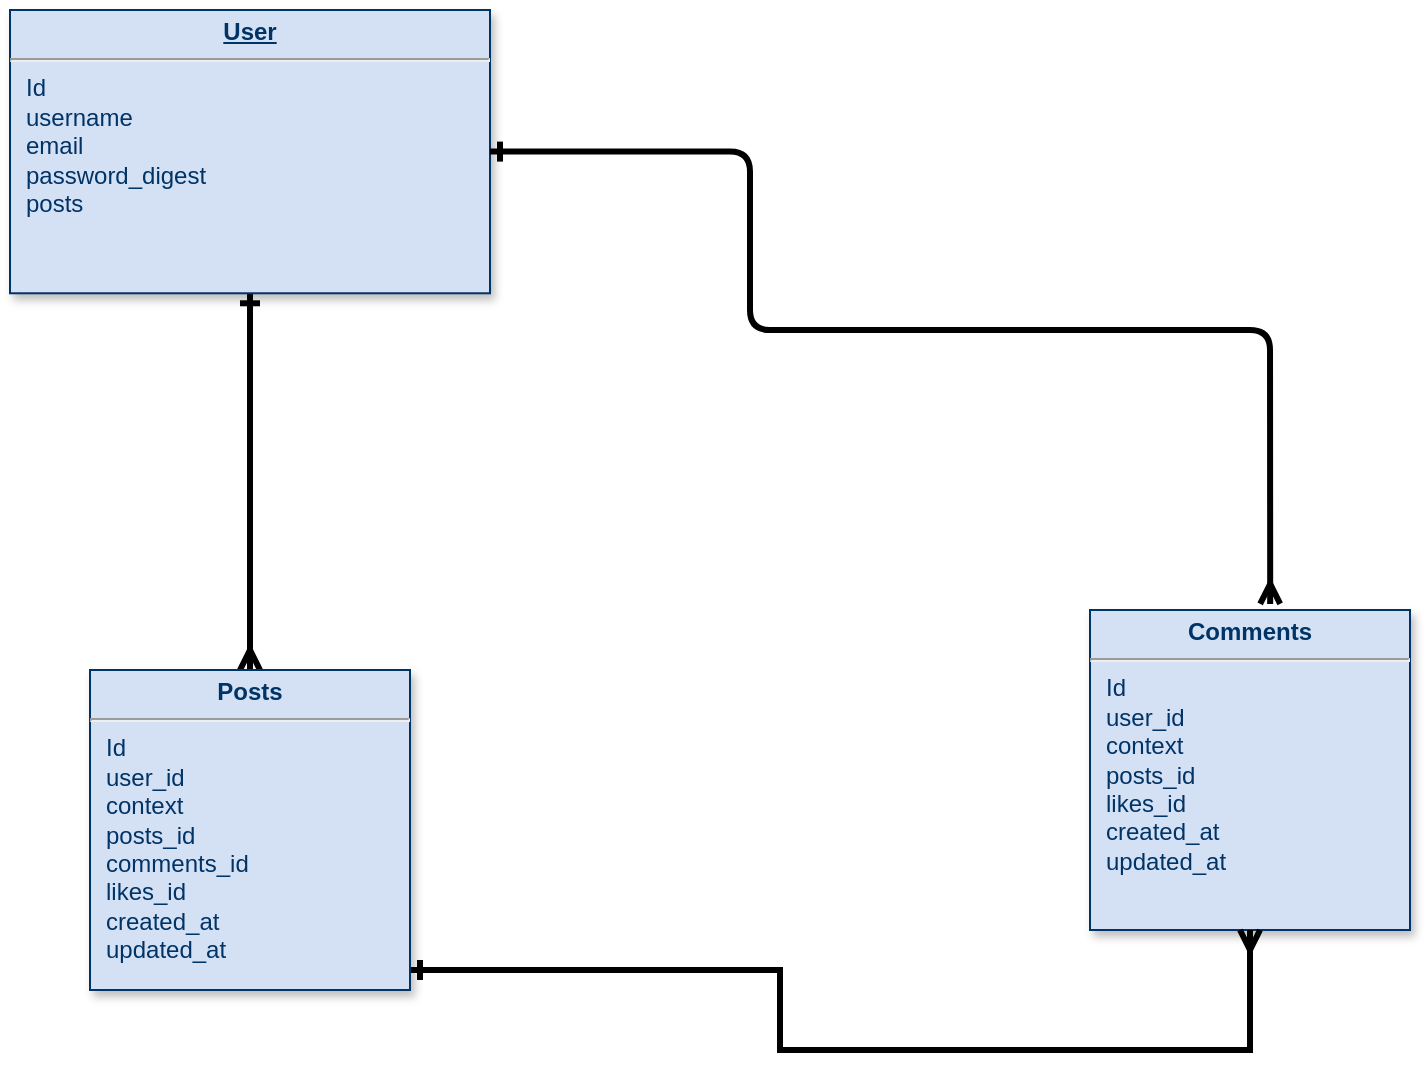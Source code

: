 <mxfile version="13.8.0" type="github">
  <diagram name="Page-1" id="efa7a0a1-bf9b-a30e-e6df-94a7791c09e9">
    <mxGraphModel dx="1491" dy="1677" grid="1" gridSize="10" guides="1" tooltips="1" connect="1" arrows="1" fold="1" page="1" pageScale="1" pageWidth="826" pageHeight="1169" background="#ffffff" math="0" shadow="0">
      <root>
        <mxCell id="0" />
        <mxCell id="1" parent="0" />
        <mxCell id="5MHF5q6WEzzrNffTlIEm-114" value="" style="edgeStyle=orthogonalEdgeStyle;rounded=0;orthogonalLoop=1;jettySize=auto;html=1;startArrow=ERone;startFill=0;endArrow=ERmany;endFill=0;strokeWidth=3;" edge="1" parent="1" source="19" target="25">
          <mxGeometry relative="1" as="geometry" />
        </mxCell>
        <mxCell id="19" value="&lt;p style=&quot;margin: 0px ; margin-top: 4px ; text-align: center ; text-decoration: underline&quot;&gt;&lt;b&gt;User&lt;/b&gt;&lt;/p&gt;&lt;hr&gt;&lt;p style=&quot;margin: 0px 0px 0px 8px&quot;&gt;Id&lt;/p&gt;&lt;p style=&quot;margin: 0px 0px 0px 8px&quot;&gt;username&lt;/p&gt;&lt;p style=&quot;margin: 0px 0px 0px 8px&quot;&gt;email&lt;/p&gt;&lt;p style=&quot;margin: 0px 0px 0px 8px&quot;&gt;password_digest&lt;/p&gt;&lt;p style=&quot;margin: 0px 0px 0px 8px&quot;&gt;posts&lt;/p&gt;" style="verticalAlign=top;align=left;overflow=fill;fontSize=12;fontFamily=Helvetica;html=1;strokeColor=#003366;shadow=1;fillColor=#D4E1F5;fontColor=#003366" parent="1" vertex="1">
          <mxGeometry x="-20" y="-130" width="240" height="141.64" as="geometry" />
        </mxCell>
        <mxCell id="21" value="&lt;p style=&quot;margin: 4px 0px 0px ; text-align: center&quot;&gt;&lt;strong&gt;Comments&lt;/strong&gt;&lt;/p&gt;&lt;hr&gt;&lt;p style=&quot;margin: 0px 0px 0px 8px&quot;&gt;Id&lt;/p&gt;&lt;p style=&quot;margin: 0px 0px 0px 8px&quot;&gt;user_id&lt;/p&gt;&lt;p style=&quot;margin: 0px 0px 0px 8px&quot;&gt;context&lt;/p&gt;&lt;p style=&quot;margin: 0px 0px 0px 8px&quot;&gt;posts_id&lt;/p&gt;&lt;p style=&quot;margin: 0px 0px 0px 8px&quot;&gt;likes_id&lt;/p&gt;&lt;p style=&quot;margin: 0px 0px 0px 8px&quot;&gt;created_at&lt;/p&gt;&lt;p style=&quot;margin: 0px 0px 0px 8px&quot;&gt;updated_at&lt;/p&gt;&lt;p style=&quot;margin: 0px 0px 0px 8px&quot;&gt;&lt;br&gt;&lt;/p&gt;&lt;p style=&quot;margin: 0px ; margin-top: 4px ; text-align: center ; text-decoration: underline&quot;&gt;&lt;b&gt;&lt;br&gt;&lt;/b&gt;&lt;/p&gt;" style="verticalAlign=top;align=left;overflow=fill;fontSize=12;fontFamily=Helvetica;html=1;strokeColor=#003366;shadow=1;fillColor=#D4E1F5;fontColor=#003366" parent="1" vertex="1">
          <mxGeometry x="520" y="170.0" width="160" height="160" as="geometry" />
        </mxCell>
        <mxCell id="5MHF5q6WEzzrNffTlIEm-116" value="" style="orthogonalLoop=1;jettySize=auto;html=1;endArrow=ERmany;endFill=0;startArrow=ERone;startFill=0;rounded=0;strokeWidth=3;edgeStyle=orthogonalEdgeStyle;" edge="1" parent="1" source="25" target="21">
          <mxGeometry relative="1" as="geometry">
            <Array as="points">
              <mxPoint x="365" y="350" />
              <mxPoint x="365" y="390" />
            </Array>
          </mxGeometry>
        </mxCell>
        <mxCell id="25" value="&lt;p style=&quot;margin: 4px 0px 0px ; text-align: center&quot;&gt;&lt;strong&gt;Posts&lt;/strong&gt;&lt;/p&gt;&lt;hr&gt;&lt;p style=&quot;margin: 0px 0px 0px 8px&quot;&gt;Id&lt;/p&gt;&lt;p style=&quot;margin: 0px 0px 0px 8px&quot;&gt;user_id&lt;/p&gt;&lt;p style=&quot;margin: 0px 0px 0px 8px&quot;&gt;context&lt;/p&gt;&lt;p style=&quot;margin: 0px 0px 0px 8px&quot;&gt;posts_id&lt;/p&gt;&lt;p style=&quot;margin: 0px 0px 0px 8px&quot;&gt;comments_id&lt;/p&gt;&lt;p style=&quot;margin: 0px 0px 0px 8px&quot;&gt;likes_id&lt;/p&gt;&lt;p style=&quot;margin: 0px 0px 0px 8px&quot;&gt;created_at&lt;/p&gt;&lt;p style=&quot;margin: 0px 0px 0px 8px&quot;&gt;updated_at&lt;/p&gt;&lt;p style=&quot;margin: 0px 0px 0px 8px&quot;&gt;&lt;br&gt;&lt;/p&gt;" style="verticalAlign=top;align=left;overflow=fill;fontSize=12;fontFamily=Helvetica;html=1;strokeColor=#003366;shadow=1;fillColor=#D4E1F5;fontColor=#003366" parent="1" vertex="1">
          <mxGeometry x="20" y="200" width="160" height="160" as="geometry" />
        </mxCell>
        <mxCell id="5MHF5q6WEzzrNffTlIEm-118" value="" style="endArrow=ERone;startArrow=ERmany;html=1;strokeWidth=3;exitX=0.563;exitY=-0.019;exitDx=0;exitDy=0;exitPerimeter=0;edgeStyle=orthogonalEdgeStyle;startFill=0;endFill=0;" edge="1" parent="1" source="21" target="19">
          <mxGeometry width="50" height="50" relative="1" as="geometry">
            <mxPoint x="340" y="180" as="sourcePoint" />
            <mxPoint x="390" y="130" as="targetPoint" />
            <Array as="points">
              <mxPoint x="610" y="157" />
              <mxPoint x="610" y="30" />
              <mxPoint x="350" y="30" />
              <mxPoint x="350" y="-29" />
            </Array>
          </mxGeometry>
        </mxCell>
      </root>
    </mxGraphModel>
  </diagram>
</mxfile>
